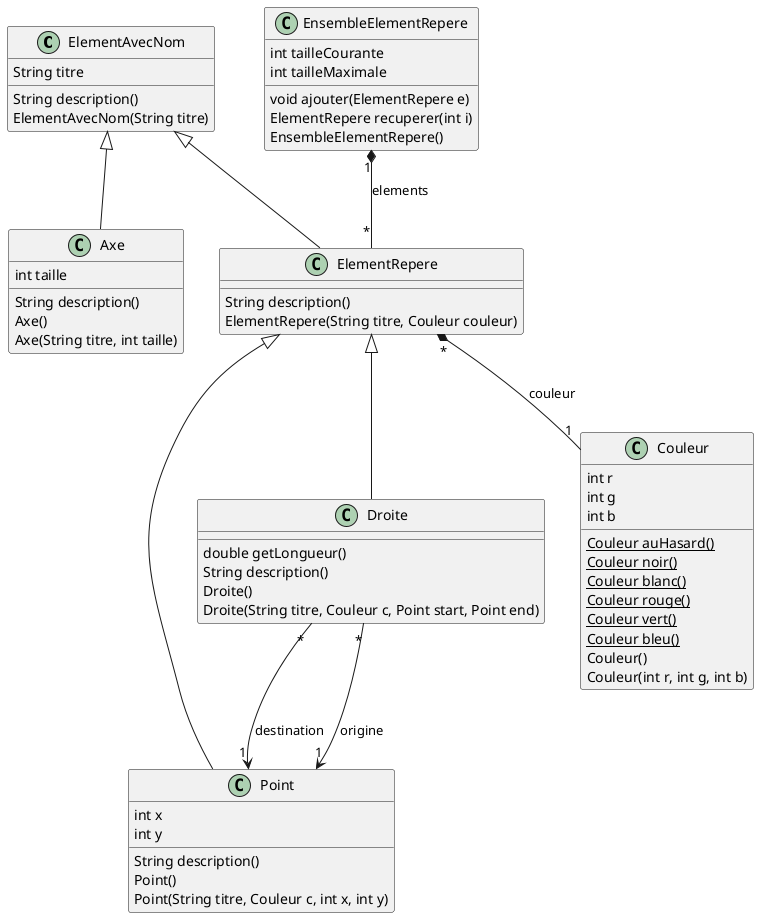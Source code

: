 @startuml tp1_uml.png
class ElementAvecNom {
  String titre
  String description()
  ElementAvecNom(String titre)
}
class ElementRepere
ElementAvecNom <|-- Axe
ElementAvecNom <|-- ElementRepere
ElementRepere <|-- Point
class Point {
  int x
  int y
  String description()
  Point()
  Point(String titre, Couleur c, int x, int y)
}
ElementRepere <|-- Droite
class Droite {
  double getLongueur()
  String description()
  Droite()
  Droite(String titre, Couleur c, Point start, Point end)
}
Droite "*" --> "1" Point : origine
Droite "*" --> "1" Point : destination
class Couleur {
  {static} Couleur auHasard()
  {static} Couleur noir()
  {static} Couleur blanc()
  {static} Couleur rouge()
  {static} Couleur vert()
  {static} Couleur bleu()
  int r
  int g
  int b
  Couleur()
  Couleur(int r, int g, int b)
}
ElementRepere "*" *-- "1" Couleur : couleur
class ElementRepere {
  String description()
  ElementRepere(String titre, Couleur couleur)
}
class Axe {
  int taille
  String description()
  Axe()
  Axe(String titre, int taille)
}
class EnsembleElementRepere {
  int tailleCourante
  int tailleMaximale
  void ajouter(ElementRepere e)
  ElementRepere recuperer(int i)
  EnsembleElementRepere()
}
EnsembleElementRepere "1" *-- "*" ElementRepere : elements
@enduml
